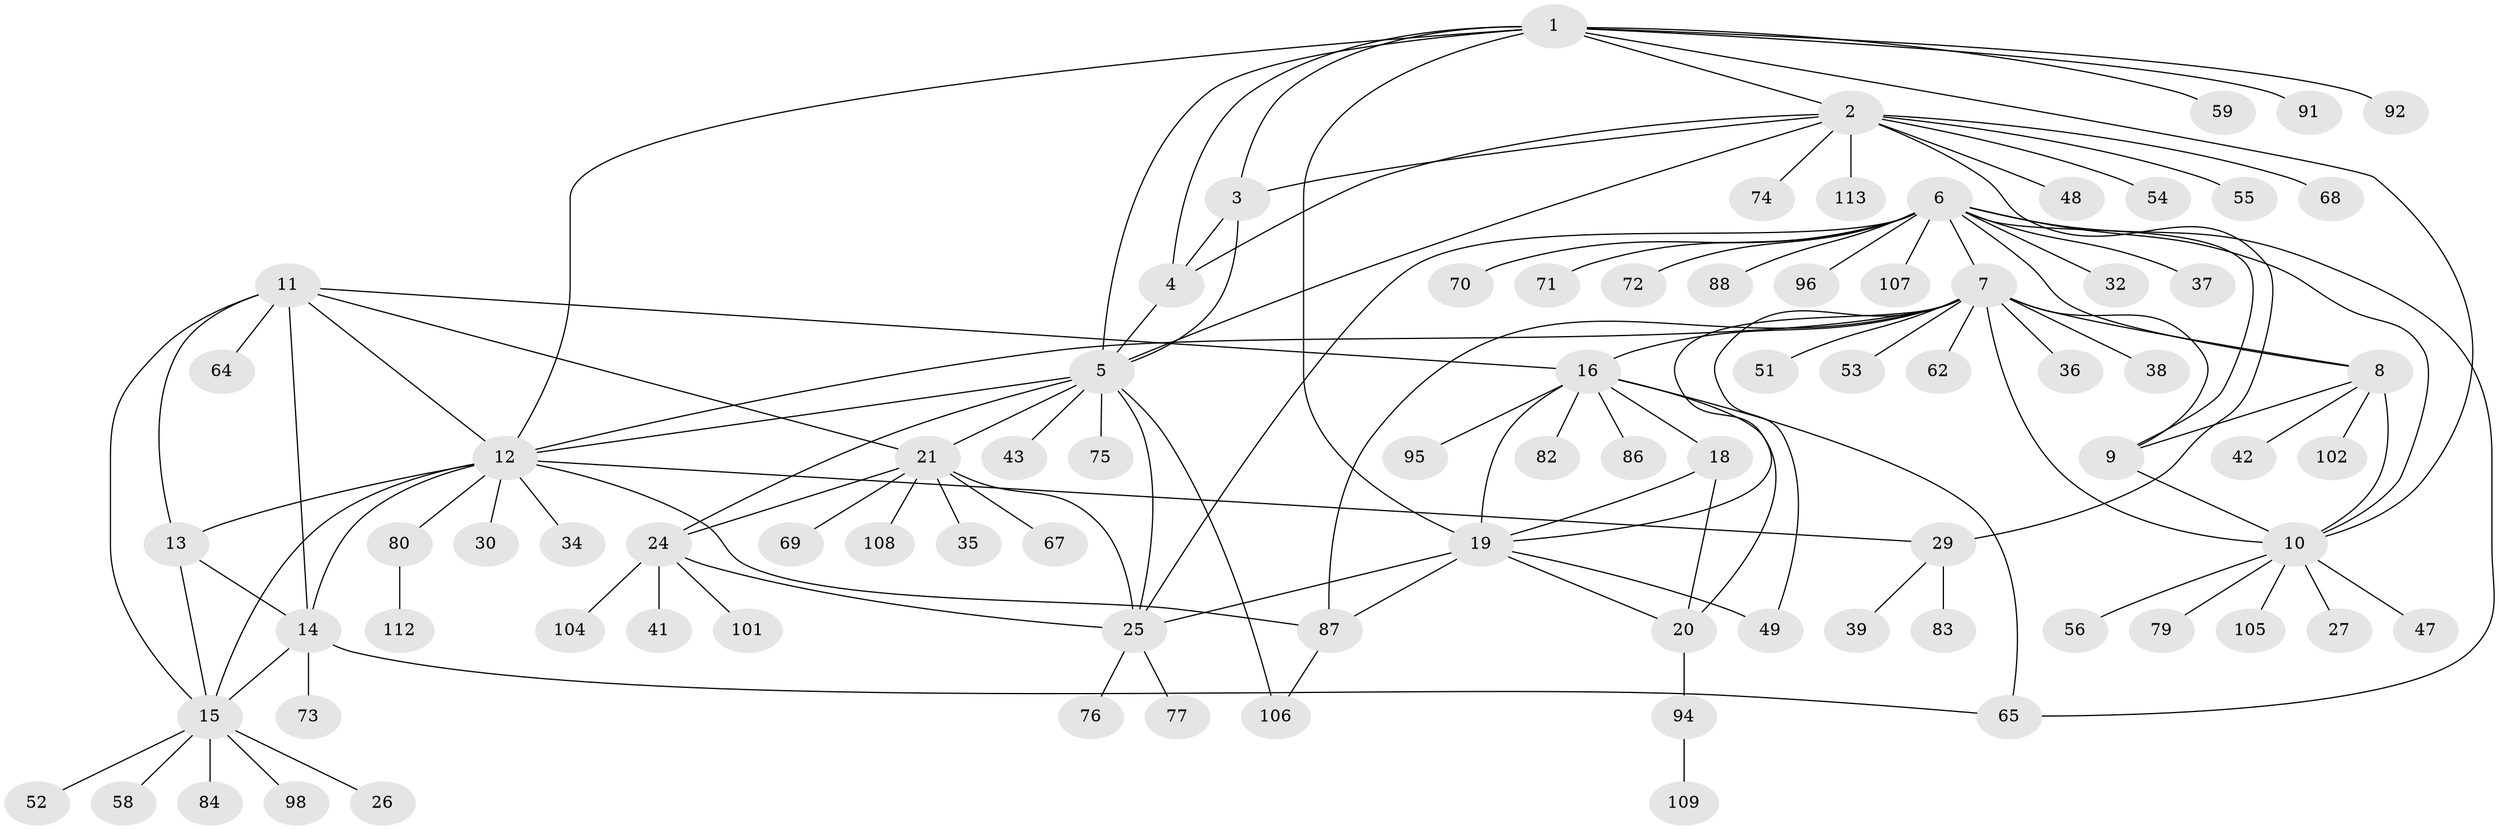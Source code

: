 // original degree distribution, {11: 0.017699115044247787, 12: 0.02654867256637168, 5: 0.02654867256637168, 4: 0.05309734513274336, 7: 0.04424778761061947, 14: 0.008849557522123894, 8: 0.017699115044247787, 9: 0.02654867256637168, 6: 0.02654867256637168, 1: 0.5929203539823009, 3: 0.035398230088495575, 2: 0.12389380530973451}
// Generated by graph-tools (version 1.1) at 2025/42/03/06/25 10:42:15]
// undirected, 85 vertices, 123 edges
graph export_dot {
graph [start="1"]
  node [color=gray90,style=filled];
  1 [super="+103"];
  2 [super="+110"];
  3 [super="+50"];
  4;
  5 [super="+22"];
  6 [super="+28"];
  7 [super="+111"];
  8 [super="+40"];
  9;
  10 [super="+99"];
  11 [super="+66"];
  12 [super="+46"];
  13 [super="+61"];
  14 [super="+33"];
  15 [super="+45"];
  16 [super="+17"];
  18;
  19 [super="+44"];
  20 [super="+97"];
  21 [super="+23"];
  24 [super="+31"];
  25 [super="+85"];
  26;
  27;
  29 [super="+60"];
  30;
  32;
  34;
  35 [super="+63"];
  36;
  37;
  38;
  39;
  41;
  42;
  43;
  47;
  48 [super="+57"];
  49 [super="+81"];
  51;
  52;
  53;
  54;
  55;
  56 [super="+89"];
  58;
  59;
  62;
  64;
  65 [super="+93"];
  67 [super="+78"];
  68;
  69;
  70;
  71;
  72;
  73;
  74;
  75;
  76;
  77;
  79;
  80;
  82 [super="+90"];
  83;
  84;
  86;
  87 [super="+100"];
  88;
  91;
  92;
  94;
  95;
  96;
  98;
  101;
  102;
  104;
  105;
  106;
  107;
  108;
  109;
  112;
  113;
  1 -- 2;
  1 -- 3;
  1 -- 4;
  1 -- 5;
  1 -- 10;
  1 -- 12;
  1 -- 19;
  1 -- 59;
  1 -- 91;
  1 -- 92;
  2 -- 3;
  2 -- 4;
  2 -- 5;
  2 -- 29;
  2 -- 48;
  2 -- 54;
  2 -- 55;
  2 -- 68;
  2 -- 74;
  2 -- 113;
  3 -- 4;
  3 -- 5;
  4 -- 5;
  5 -- 106;
  5 -- 21 [weight=2];
  5 -- 24;
  5 -- 25;
  5 -- 75;
  5 -- 43;
  5 -- 12;
  6 -- 7;
  6 -- 8;
  6 -- 9;
  6 -- 10;
  6 -- 25;
  6 -- 32;
  6 -- 70;
  6 -- 71;
  6 -- 96;
  6 -- 107;
  6 -- 72;
  6 -- 88;
  6 -- 37;
  6 -- 65;
  7 -- 8;
  7 -- 9;
  7 -- 10;
  7 -- 12;
  7 -- 36;
  7 -- 38;
  7 -- 49;
  7 -- 51;
  7 -- 53;
  7 -- 62;
  7 -- 87;
  7 -- 16;
  7 -- 19;
  8 -- 9;
  8 -- 10;
  8 -- 42;
  8 -- 102;
  9 -- 10;
  10 -- 27;
  10 -- 47;
  10 -- 56;
  10 -- 79;
  10 -- 105;
  11 -- 12;
  11 -- 13;
  11 -- 14;
  11 -- 15;
  11 -- 16;
  11 -- 64;
  11 -- 21;
  12 -- 13;
  12 -- 14;
  12 -- 15;
  12 -- 30;
  12 -- 34;
  12 -- 80;
  12 -- 29;
  12 -- 87;
  13 -- 14;
  13 -- 15;
  14 -- 15;
  14 -- 65;
  14 -- 73;
  15 -- 26;
  15 -- 58;
  15 -- 84;
  15 -- 98;
  15 -- 52;
  16 -- 18 [weight=2];
  16 -- 19 [weight=2];
  16 -- 20 [weight=2];
  16 -- 65;
  16 -- 82;
  16 -- 86;
  16 -- 95;
  18 -- 19;
  18 -- 20;
  19 -- 20;
  19 -- 25;
  19 -- 49;
  19 -- 87;
  20 -- 94;
  21 -- 24 [weight=2];
  21 -- 25 [weight=2];
  21 -- 67;
  21 -- 69;
  21 -- 108;
  21 -- 35;
  24 -- 25;
  24 -- 104;
  24 -- 41;
  24 -- 101;
  25 -- 76;
  25 -- 77;
  29 -- 39;
  29 -- 83;
  80 -- 112;
  87 -- 106;
  94 -- 109;
}
